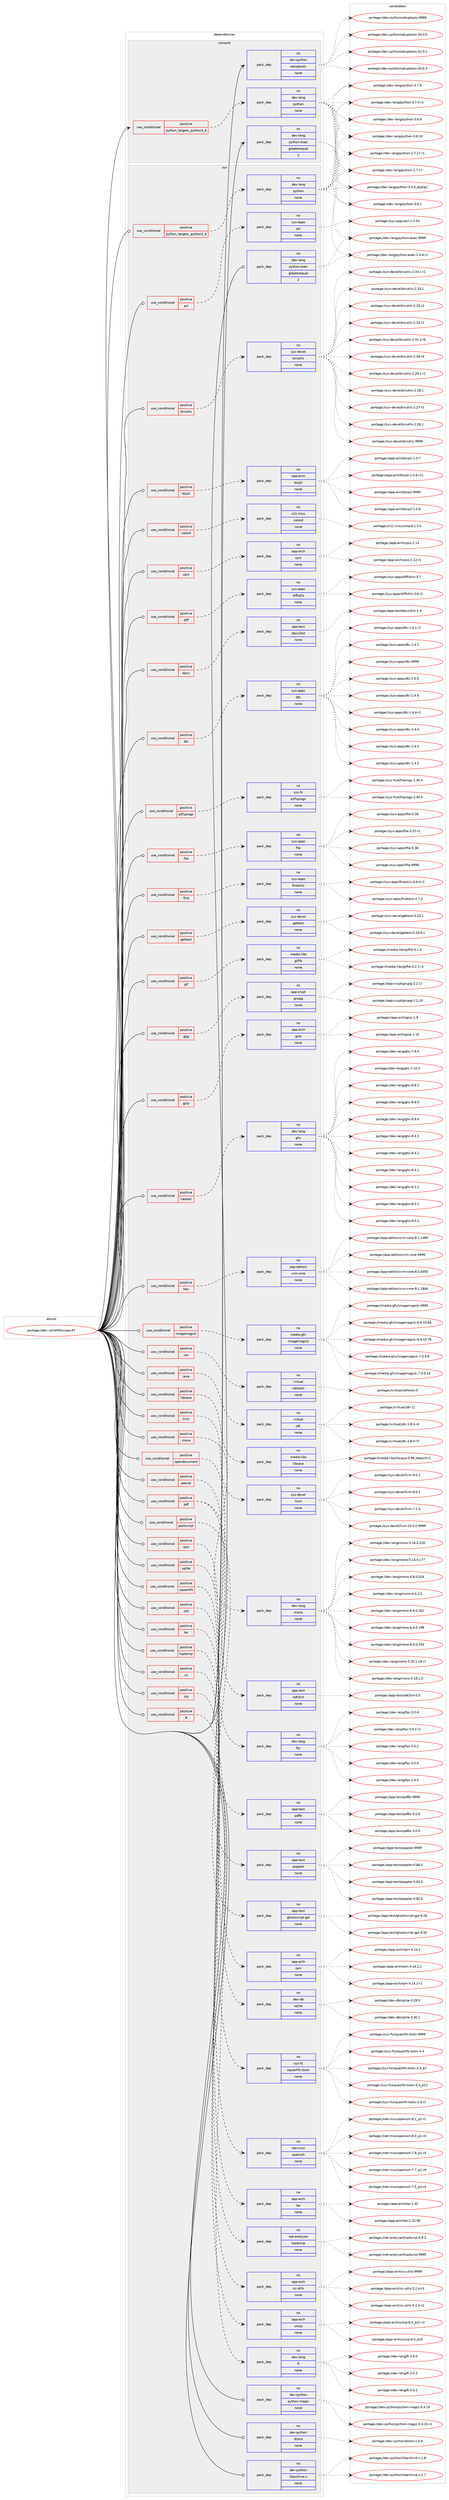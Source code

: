 digraph prolog {

# *************
# Graph options
# *************

newrank=true;
concentrate=true;
compound=true;
graph [rankdir=LR,fontname=Helvetica,fontsize=10,ranksep=1.5];#, ranksep=2.5, nodesep=0.2];
edge  [arrowhead=vee];
node  [fontname=Helvetica,fontsize=10];

# **********
# The ebuild
# **********

subgraph cluster_leftcol {
color=gray;
label=<<i>ebuild</i>>;
id [label="portage://dev-util/diffoscope-87", color=red, width=4, href="../dev-util/diffoscope-87.svg"];
}

# ****************
# The dependencies
# ****************

subgraph cluster_midcol {
color=gray;
label=<<i>dependencies</i>>;
subgraph cluster_compile {
fillcolor="#eeeeee";
style=filled;
label=<<i>compile</i>>;
subgraph cond62820 {
dependency302945 [label=<<TABLE BORDER="0" CELLBORDER="1" CELLSPACING="0" CELLPADDING="4"><TR><TD ROWSPAN="3" CELLPADDING="10">use_conditional</TD></TR><TR><TD>positive</TD></TR><TR><TD>python_targets_python3_6</TD></TR></TABLE>>, shape=none, color=red];
subgraph pack235470 {
dependency302946 [label=<<TABLE BORDER="0" CELLBORDER="1" CELLSPACING="0" CELLPADDING="4" WIDTH="220"><TR><TD ROWSPAN="6" CELLPADDING="30">pack_dep</TD></TR><TR><TD WIDTH="110">no</TD></TR><TR><TD>dev-lang</TD></TR><TR><TD>python</TD></TR><TR><TD>none</TD></TR><TR><TD></TD></TR></TABLE>>, shape=none, color=blue];
}
dependency302945:e -> dependency302946:w [weight=20,style="dashed",arrowhead="vee"];
}
id:e -> dependency302945:w [weight=20,style="solid",arrowhead="vee"];
subgraph pack235471 {
dependency302947 [label=<<TABLE BORDER="0" CELLBORDER="1" CELLSPACING="0" CELLPADDING="4" WIDTH="220"><TR><TD ROWSPAN="6" CELLPADDING="30">pack_dep</TD></TR><TR><TD WIDTH="110">no</TD></TR><TR><TD>dev-lang</TD></TR><TR><TD>python-exec</TD></TR><TR><TD>greaterequal</TD></TR><TR><TD>2</TD></TR></TABLE>>, shape=none, color=blue];
}
id:e -> dependency302947:w [weight=20,style="solid",arrowhead="vee"];
subgraph pack235472 {
dependency302948 [label=<<TABLE BORDER="0" CELLBORDER="1" CELLSPACING="0" CELLPADDING="4" WIDTH="220"><TR><TD ROWSPAN="6" CELLPADDING="30">pack_dep</TD></TR><TR><TD WIDTH="110">no</TD></TR><TR><TD>dev-python</TD></TR><TR><TD>setuptools</TD></TR><TR><TD>none</TD></TR><TR><TD></TD></TR></TABLE>>, shape=none, color=blue];
}
id:e -> dependency302948:w [weight=20,style="solid",arrowhead="vee"];
}
subgraph cluster_compileandrun {
fillcolor="#eeeeee";
style=filled;
label=<<i>compile and run</i>>;
}
subgraph cluster_run {
fillcolor="#eeeeee";
style=filled;
label=<<i>run</i>>;
subgraph cond62821 {
dependency302949 [label=<<TABLE BORDER="0" CELLBORDER="1" CELLSPACING="0" CELLPADDING="4"><TR><TD ROWSPAN="3" CELLPADDING="10">use_conditional</TD></TR><TR><TD>positive</TD></TR><TR><TD>R</TD></TR></TABLE>>, shape=none, color=red];
subgraph pack235473 {
dependency302950 [label=<<TABLE BORDER="0" CELLBORDER="1" CELLSPACING="0" CELLPADDING="4" WIDTH="220"><TR><TD ROWSPAN="6" CELLPADDING="30">pack_dep</TD></TR><TR><TD WIDTH="110">no</TD></TR><TR><TD>dev-lang</TD></TR><TR><TD>R</TD></TR><TR><TD>none</TD></TR><TR><TD></TD></TR></TABLE>>, shape=none, color=blue];
}
dependency302949:e -> dependency302950:w [weight=20,style="dashed",arrowhead="vee"];
}
id:e -> dependency302949:w [weight=20,style="solid",arrowhead="odot"];
subgraph cond62822 {
dependency302951 [label=<<TABLE BORDER="0" CELLBORDER="1" CELLSPACING="0" CELLPADDING="4"><TR><TD ROWSPAN="3" CELLPADDING="10">use_conditional</TD></TR><TR><TD>positive</TD></TR><TR><TD>acl</TD></TR></TABLE>>, shape=none, color=red];
subgraph pack235474 {
dependency302952 [label=<<TABLE BORDER="0" CELLBORDER="1" CELLSPACING="0" CELLPADDING="4" WIDTH="220"><TR><TD ROWSPAN="6" CELLPADDING="30">pack_dep</TD></TR><TR><TD WIDTH="110">no</TD></TR><TR><TD>sys-apps</TD></TR><TR><TD>acl</TD></TR><TR><TD>none</TD></TR><TR><TD></TD></TR></TABLE>>, shape=none, color=blue];
}
dependency302951:e -> dependency302952:w [weight=20,style="dashed",arrowhead="vee"];
}
id:e -> dependency302951:w [weight=20,style="solid",arrowhead="odot"];
subgraph cond62823 {
dependency302953 [label=<<TABLE BORDER="0" CELLBORDER="1" CELLSPACING="0" CELLPADDING="4"><TR><TD ROWSPAN="3" CELLPADDING="10">use_conditional</TD></TR><TR><TD>positive</TD></TR><TR><TD>binutils</TD></TR></TABLE>>, shape=none, color=red];
subgraph pack235475 {
dependency302954 [label=<<TABLE BORDER="0" CELLBORDER="1" CELLSPACING="0" CELLPADDING="4" WIDTH="220"><TR><TD ROWSPAN="6" CELLPADDING="30">pack_dep</TD></TR><TR><TD WIDTH="110">no</TD></TR><TR><TD>sys-devel</TD></TR><TR><TD>binutils</TD></TR><TR><TD>none</TD></TR><TR><TD></TD></TR></TABLE>>, shape=none, color=blue];
}
dependency302953:e -> dependency302954:w [weight=20,style="dashed",arrowhead="vee"];
}
id:e -> dependency302953:w [weight=20,style="solid",arrowhead="odot"];
subgraph cond62824 {
dependency302955 [label=<<TABLE BORDER="0" CELLBORDER="1" CELLSPACING="0" CELLPADDING="4"><TR><TD ROWSPAN="3" CELLPADDING="10">use_conditional</TD></TR><TR><TD>positive</TD></TR><TR><TD>bzip2</TD></TR></TABLE>>, shape=none, color=red];
subgraph pack235476 {
dependency302956 [label=<<TABLE BORDER="0" CELLBORDER="1" CELLSPACING="0" CELLPADDING="4" WIDTH="220"><TR><TD ROWSPAN="6" CELLPADDING="30">pack_dep</TD></TR><TR><TD WIDTH="110">no</TD></TR><TR><TD>app-arch</TD></TR><TR><TD>bzip2</TD></TR><TR><TD>none</TD></TR><TR><TD></TD></TR></TABLE>>, shape=none, color=blue];
}
dependency302955:e -> dependency302956:w [weight=20,style="dashed",arrowhead="vee"];
}
id:e -> dependency302955:w [weight=20,style="solid",arrowhead="odot"];
subgraph cond62825 {
dependency302957 [label=<<TABLE BORDER="0" CELLBORDER="1" CELLSPACING="0" CELLPADDING="4"><TR><TD ROWSPAN="3" CELLPADDING="10">use_conditional</TD></TR><TR><TD>positive</TD></TR><TR><TD>colord</TD></TR></TABLE>>, shape=none, color=red];
subgraph pack235477 {
dependency302958 [label=<<TABLE BORDER="0" CELLBORDER="1" CELLSPACING="0" CELLPADDING="4" WIDTH="220"><TR><TD ROWSPAN="6" CELLPADDING="30">pack_dep</TD></TR><TR><TD WIDTH="110">no</TD></TR><TR><TD>x11-misc</TD></TR><TR><TD>colord</TD></TR><TR><TD>none</TD></TR><TR><TD></TD></TR></TABLE>>, shape=none, color=blue];
}
dependency302957:e -> dependency302958:w [weight=20,style="dashed",arrowhead="vee"];
}
id:e -> dependency302957:w [weight=20,style="solid",arrowhead="odot"];
subgraph cond62826 {
dependency302959 [label=<<TABLE BORDER="0" CELLBORDER="1" CELLSPACING="0" CELLPADDING="4"><TR><TD ROWSPAN="3" CELLPADDING="10">use_conditional</TD></TR><TR><TD>positive</TD></TR><TR><TD>cpio</TD></TR></TABLE>>, shape=none, color=red];
subgraph pack235478 {
dependency302960 [label=<<TABLE BORDER="0" CELLBORDER="1" CELLSPACING="0" CELLPADDING="4" WIDTH="220"><TR><TD ROWSPAN="6" CELLPADDING="30">pack_dep</TD></TR><TR><TD WIDTH="110">no</TD></TR><TR><TD>app-arch</TD></TR><TR><TD>cpio</TD></TR><TR><TD>none</TD></TR><TR><TD></TD></TR></TABLE>>, shape=none, color=blue];
}
dependency302959:e -> dependency302960:w [weight=20,style="dashed",arrowhead="vee"];
}
id:e -> dependency302959:w [weight=20,style="solid",arrowhead="odot"];
subgraph cond62827 {
dependency302961 [label=<<TABLE BORDER="0" CELLBORDER="1" CELLSPACING="0" CELLPADDING="4"><TR><TD ROWSPAN="3" CELLPADDING="10">use_conditional</TD></TR><TR><TD>positive</TD></TR><TR><TD>diff</TD></TR></TABLE>>, shape=none, color=red];
subgraph pack235479 {
dependency302962 [label=<<TABLE BORDER="0" CELLBORDER="1" CELLSPACING="0" CELLPADDING="4" WIDTH="220"><TR><TD ROWSPAN="6" CELLPADDING="30">pack_dep</TD></TR><TR><TD WIDTH="110">no</TD></TR><TR><TD>sys-apps</TD></TR><TR><TD>diffutils</TD></TR><TR><TD>none</TD></TR><TR><TD></TD></TR></TABLE>>, shape=none, color=blue];
}
dependency302961:e -> dependency302962:w [weight=20,style="dashed",arrowhead="vee"];
}
id:e -> dependency302961:w [weight=20,style="solid",arrowhead="odot"];
subgraph cond62828 {
dependency302963 [label=<<TABLE BORDER="0" CELLBORDER="1" CELLSPACING="0" CELLPADDING="4"><TR><TD ROWSPAN="3" CELLPADDING="10">use_conditional</TD></TR><TR><TD>positive</TD></TR><TR><TD>docx</TD></TR></TABLE>>, shape=none, color=red];
subgraph pack235480 {
dependency302964 [label=<<TABLE BORDER="0" CELLBORDER="1" CELLSPACING="0" CELLPADDING="4" WIDTH="220"><TR><TD ROWSPAN="6" CELLPADDING="30">pack_dep</TD></TR><TR><TD WIDTH="110">no</TD></TR><TR><TD>app-text</TD></TR><TR><TD>docx2txt</TD></TR><TR><TD>none</TD></TR><TR><TD></TD></TR></TABLE>>, shape=none, color=blue];
}
dependency302963:e -> dependency302964:w [weight=20,style="dashed",arrowhead="vee"];
}
id:e -> dependency302963:w [weight=20,style="solid",arrowhead="odot"];
subgraph cond62829 {
dependency302965 [label=<<TABLE BORDER="0" CELLBORDER="1" CELLSPACING="0" CELLPADDING="4"><TR><TD ROWSPAN="3" CELLPADDING="10">use_conditional</TD></TR><TR><TD>positive</TD></TR><TR><TD>dtc</TD></TR></TABLE>>, shape=none, color=red];
subgraph pack235481 {
dependency302966 [label=<<TABLE BORDER="0" CELLBORDER="1" CELLSPACING="0" CELLPADDING="4" WIDTH="220"><TR><TD ROWSPAN="6" CELLPADDING="30">pack_dep</TD></TR><TR><TD WIDTH="110">no</TD></TR><TR><TD>sys-apps</TD></TR><TR><TD>dtc</TD></TR><TR><TD>none</TD></TR><TR><TD></TD></TR></TABLE>>, shape=none, color=blue];
}
dependency302965:e -> dependency302966:w [weight=20,style="dashed",arrowhead="vee"];
}
id:e -> dependency302965:w [weight=20,style="solid",arrowhead="odot"];
subgraph cond62830 {
dependency302967 [label=<<TABLE BORDER="0" CELLBORDER="1" CELLSPACING="0" CELLPADDING="4"><TR><TD ROWSPAN="3" CELLPADDING="10">use_conditional</TD></TR><TR><TD>positive</TD></TR><TR><TD>e2fsprogs</TD></TR></TABLE>>, shape=none, color=red];
subgraph pack235482 {
dependency302968 [label=<<TABLE BORDER="0" CELLBORDER="1" CELLSPACING="0" CELLPADDING="4" WIDTH="220"><TR><TD ROWSPAN="6" CELLPADDING="30">pack_dep</TD></TR><TR><TD WIDTH="110">no</TD></TR><TR><TD>sys-fs</TD></TR><TR><TD>e2fsprogs</TD></TR><TR><TD>none</TD></TR><TR><TD></TD></TR></TABLE>>, shape=none, color=blue];
}
dependency302967:e -> dependency302968:w [weight=20,style="dashed",arrowhead="vee"];
}
id:e -> dependency302967:w [weight=20,style="solid",arrowhead="odot"];
subgraph cond62831 {
dependency302969 [label=<<TABLE BORDER="0" CELLBORDER="1" CELLSPACING="0" CELLPADDING="4"><TR><TD ROWSPAN="3" CELLPADDING="10">use_conditional</TD></TR><TR><TD>positive</TD></TR><TR><TD>file</TD></TR></TABLE>>, shape=none, color=red];
subgraph pack235483 {
dependency302970 [label=<<TABLE BORDER="0" CELLBORDER="1" CELLSPACING="0" CELLPADDING="4" WIDTH="220"><TR><TD ROWSPAN="6" CELLPADDING="30">pack_dep</TD></TR><TR><TD WIDTH="110">no</TD></TR><TR><TD>sys-apps</TD></TR><TR><TD>file</TD></TR><TR><TD>none</TD></TR><TR><TD></TD></TR></TABLE>>, shape=none, color=blue];
}
dependency302969:e -> dependency302970:w [weight=20,style="dashed",arrowhead="vee"];
}
id:e -> dependency302969:w [weight=20,style="solid",arrowhead="odot"];
subgraph cond62832 {
dependency302971 [label=<<TABLE BORDER="0" CELLBORDER="1" CELLSPACING="0" CELLPADDING="4"><TR><TD ROWSPAN="3" CELLPADDING="10">use_conditional</TD></TR><TR><TD>positive</TD></TR><TR><TD>find</TD></TR></TABLE>>, shape=none, color=red];
subgraph pack235484 {
dependency302972 [label=<<TABLE BORDER="0" CELLBORDER="1" CELLSPACING="0" CELLPADDING="4" WIDTH="220"><TR><TD ROWSPAN="6" CELLPADDING="30">pack_dep</TD></TR><TR><TD WIDTH="110">no</TD></TR><TR><TD>sys-apps</TD></TR><TR><TD>findutils</TD></TR><TR><TD>none</TD></TR><TR><TD></TD></TR></TABLE>>, shape=none, color=blue];
}
dependency302971:e -> dependency302972:w [weight=20,style="dashed",arrowhead="vee"];
}
id:e -> dependency302971:w [weight=20,style="solid",arrowhead="odot"];
subgraph cond62833 {
dependency302973 [label=<<TABLE BORDER="0" CELLBORDER="1" CELLSPACING="0" CELLPADDING="4"><TR><TD ROWSPAN="3" CELLPADDING="10">use_conditional</TD></TR><TR><TD>positive</TD></TR><TR><TD>gettext</TD></TR></TABLE>>, shape=none, color=red];
subgraph pack235485 {
dependency302974 [label=<<TABLE BORDER="0" CELLBORDER="1" CELLSPACING="0" CELLPADDING="4" WIDTH="220"><TR><TD ROWSPAN="6" CELLPADDING="30">pack_dep</TD></TR><TR><TD WIDTH="110">no</TD></TR><TR><TD>sys-devel</TD></TR><TR><TD>gettext</TD></TR><TR><TD>none</TD></TR><TR><TD></TD></TR></TABLE>>, shape=none, color=blue];
}
dependency302973:e -> dependency302974:w [weight=20,style="dashed",arrowhead="vee"];
}
id:e -> dependency302973:w [weight=20,style="solid",arrowhead="odot"];
subgraph cond62834 {
dependency302975 [label=<<TABLE BORDER="0" CELLBORDER="1" CELLSPACING="0" CELLPADDING="4"><TR><TD ROWSPAN="3" CELLPADDING="10">use_conditional</TD></TR><TR><TD>positive</TD></TR><TR><TD>gif</TD></TR></TABLE>>, shape=none, color=red];
subgraph pack235486 {
dependency302976 [label=<<TABLE BORDER="0" CELLBORDER="1" CELLSPACING="0" CELLPADDING="4" WIDTH="220"><TR><TD ROWSPAN="6" CELLPADDING="30">pack_dep</TD></TR><TR><TD WIDTH="110">no</TD></TR><TR><TD>media-libs</TD></TR><TR><TD>giflib</TD></TR><TR><TD>none</TD></TR><TR><TD></TD></TR></TABLE>>, shape=none, color=blue];
}
dependency302975:e -> dependency302976:w [weight=20,style="dashed",arrowhead="vee"];
}
id:e -> dependency302975:w [weight=20,style="solid",arrowhead="odot"];
subgraph cond62835 {
dependency302977 [label=<<TABLE BORDER="0" CELLBORDER="1" CELLSPACING="0" CELLPADDING="4"><TR><TD ROWSPAN="3" CELLPADDING="10">use_conditional</TD></TR><TR><TD>positive</TD></TR><TR><TD>gpg</TD></TR></TABLE>>, shape=none, color=red];
subgraph pack235487 {
dependency302978 [label=<<TABLE BORDER="0" CELLBORDER="1" CELLSPACING="0" CELLPADDING="4" WIDTH="220"><TR><TD ROWSPAN="6" CELLPADDING="30">pack_dep</TD></TR><TR><TD WIDTH="110">no</TD></TR><TR><TD>app-crypt</TD></TR><TR><TD>gnupg</TD></TR><TR><TD>none</TD></TR><TR><TD></TD></TR></TABLE>>, shape=none, color=blue];
}
dependency302977:e -> dependency302978:w [weight=20,style="dashed",arrowhead="vee"];
}
id:e -> dependency302977:w [weight=20,style="solid",arrowhead="odot"];
subgraph cond62836 {
dependency302979 [label=<<TABLE BORDER="0" CELLBORDER="1" CELLSPACING="0" CELLPADDING="4"><TR><TD ROWSPAN="3" CELLPADDING="10">use_conditional</TD></TR><TR><TD>positive</TD></TR><TR><TD>gzip</TD></TR></TABLE>>, shape=none, color=red];
subgraph pack235488 {
dependency302980 [label=<<TABLE BORDER="0" CELLBORDER="1" CELLSPACING="0" CELLPADDING="4" WIDTH="220"><TR><TD ROWSPAN="6" CELLPADDING="30">pack_dep</TD></TR><TR><TD WIDTH="110">no</TD></TR><TR><TD>app-arch</TD></TR><TR><TD>gzip</TD></TR><TR><TD>none</TD></TR><TR><TD></TD></TR></TABLE>>, shape=none, color=blue];
}
dependency302979:e -> dependency302980:w [weight=20,style="dashed",arrowhead="vee"];
}
id:e -> dependency302979:w [weight=20,style="solid",arrowhead="odot"];
subgraph cond62837 {
dependency302981 [label=<<TABLE BORDER="0" CELLBORDER="1" CELLSPACING="0" CELLPADDING="4"><TR><TD ROWSPAN="3" CELLPADDING="10">use_conditional</TD></TR><TR><TD>positive</TD></TR><TR><TD>haskell</TD></TR></TABLE>>, shape=none, color=red];
subgraph pack235489 {
dependency302982 [label=<<TABLE BORDER="0" CELLBORDER="1" CELLSPACING="0" CELLPADDING="4" WIDTH="220"><TR><TD ROWSPAN="6" CELLPADDING="30">pack_dep</TD></TR><TR><TD WIDTH="110">no</TD></TR><TR><TD>dev-lang</TD></TR><TR><TD>ghc</TD></TR><TR><TD>none</TD></TR><TR><TD></TD></TR></TABLE>>, shape=none, color=blue];
}
dependency302981:e -> dependency302982:w [weight=20,style="dashed",arrowhead="vee"];
}
id:e -> dependency302981:w [weight=20,style="solid",arrowhead="odot"];
subgraph cond62838 {
dependency302983 [label=<<TABLE BORDER="0" CELLBORDER="1" CELLSPACING="0" CELLPADDING="4"><TR><TD ROWSPAN="3" CELLPADDING="10">use_conditional</TD></TR><TR><TD>positive</TD></TR><TR><TD>hex</TD></TR></TABLE>>, shape=none, color=red];
subgraph pack235490 {
dependency302984 [label=<<TABLE BORDER="0" CELLBORDER="1" CELLSPACING="0" CELLPADDING="4" WIDTH="220"><TR><TD ROWSPAN="6" CELLPADDING="30">pack_dep</TD></TR><TR><TD WIDTH="110">no</TD></TR><TR><TD>app-editors</TD></TR><TR><TD>vim-core</TD></TR><TR><TD>none</TD></TR><TR><TD></TD></TR></TABLE>>, shape=none, color=blue];
}
dependency302983:e -> dependency302984:w [weight=20,style="dashed",arrowhead="vee"];
}
id:e -> dependency302983:w [weight=20,style="solid",arrowhead="odot"];
subgraph cond62839 {
dependency302985 [label=<<TABLE BORDER="0" CELLBORDER="1" CELLSPACING="0" CELLPADDING="4"><TR><TD ROWSPAN="3" CELLPADDING="10">use_conditional</TD></TR><TR><TD>positive</TD></TR><TR><TD>imagemagick</TD></TR></TABLE>>, shape=none, color=red];
subgraph pack235491 {
dependency302986 [label=<<TABLE BORDER="0" CELLBORDER="1" CELLSPACING="0" CELLPADDING="4" WIDTH="220"><TR><TD ROWSPAN="6" CELLPADDING="30">pack_dep</TD></TR><TR><TD WIDTH="110">no</TD></TR><TR><TD>media-gfx</TD></TR><TR><TD>imagemagick</TD></TR><TR><TD>none</TD></TR><TR><TD></TD></TR></TABLE>>, shape=none, color=blue];
}
dependency302985:e -> dependency302986:w [weight=20,style="dashed",arrowhead="vee"];
}
id:e -> dependency302985:w [weight=20,style="solid",arrowhead="odot"];
subgraph cond62840 {
dependency302987 [label=<<TABLE BORDER="0" CELLBORDER="1" CELLSPACING="0" CELLPADDING="4"><TR><TD ROWSPAN="3" CELLPADDING="10">use_conditional</TD></TR><TR><TD>positive</TD></TR><TR><TD>iso</TD></TR></TABLE>>, shape=none, color=red];
subgraph pack235492 {
dependency302988 [label=<<TABLE BORDER="0" CELLBORDER="1" CELLSPACING="0" CELLPADDING="4" WIDTH="220"><TR><TD ROWSPAN="6" CELLPADDING="30">pack_dep</TD></TR><TR><TD WIDTH="110">no</TD></TR><TR><TD>virtual</TD></TR><TR><TD>cdrtools</TD></TR><TR><TD>none</TD></TR><TR><TD></TD></TR></TABLE>>, shape=none, color=blue];
}
dependency302987:e -> dependency302988:w [weight=20,style="dashed",arrowhead="vee"];
}
id:e -> dependency302987:w [weight=20,style="solid",arrowhead="odot"];
subgraph cond62841 {
dependency302989 [label=<<TABLE BORDER="0" CELLBORDER="1" CELLSPACING="0" CELLPADDING="4"><TR><TD ROWSPAN="3" CELLPADDING="10">use_conditional</TD></TR><TR><TD>positive</TD></TR><TR><TD>java</TD></TR></TABLE>>, shape=none, color=red];
subgraph pack235493 {
dependency302990 [label=<<TABLE BORDER="0" CELLBORDER="1" CELLSPACING="0" CELLPADDING="4" WIDTH="220"><TR><TD ROWSPAN="6" CELLPADDING="30">pack_dep</TD></TR><TR><TD WIDTH="110">no</TD></TR><TR><TD>virtual</TD></TR><TR><TD>jdk</TD></TR><TR><TD>none</TD></TR><TR><TD></TD></TR></TABLE>>, shape=none, color=blue];
}
dependency302989:e -> dependency302990:w [weight=20,style="dashed",arrowhead="vee"];
}
id:e -> dependency302989:w [weight=20,style="solid",arrowhead="odot"];
subgraph cond62842 {
dependency302991 [label=<<TABLE BORDER="0" CELLBORDER="1" CELLSPACING="0" CELLPADDING="4"><TR><TD ROWSPAN="3" CELLPADDING="10">use_conditional</TD></TR><TR><TD>positive</TD></TR><TR><TD>libcaca</TD></TR></TABLE>>, shape=none, color=red];
subgraph pack235494 {
dependency302992 [label=<<TABLE BORDER="0" CELLBORDER="1" CELLSPACING="0" CELLPADDING="4" WIDTH="220"><TR><TD ROWSPAN="6" CELLPADDING="30">pack_dep</TD></TR><TR><TD WIDTH="110">no</TD></TR><TR><TD>media-libs</TD></TR><TR><TD>libcaca</TD></TR><TR><TD>none</TD></TR><TR><TD></TD></TR></TABLE>>, shape=none, color=blue];
}
dependency302991:e -> dependency302992:w [weight=20,style="dashed",arrowhead="vee"];
}
id:e -> dependency302991:w [weight=20,style="solid",arrowhead="odot"];
subgraph cond62843 {
dependency302993 [label=<<TABLE BORDER="0" CELLBORDER="1" CELLSPACING="0" CELLPADDING="4"><TR><TD ROWSPAN="3" CELLPADDING="10">use_conditional</TD></TR><TR><TD>positive</TD></TR><TR><TD>llvm</TD></TR></TABLE>>, shape=none, color=red];
subgraph pack235495 {
dependency302994 [label=<<TABLE BORDER="0" CELLBORDER="1" CELLSPACING="0" CELLPADDING="4" WIDTH="220"><TR><TD ROWSPAN="6" CELLPADDING="30">pack_dep</TD></TR><TR><TD WIDTH="110">no</TD></TR><TR><TD>sys-devel</TD></TR><TR><TD>llvm</TD></TR><TR><TD>none</TD></TR><TR><TD></TD></TR></TABLE>>, shape=none, color=blue];
}
dependency302993:e -> dependency302994:w [weight=20,style="dashed",arrowhead="vee"];
}
id:e -> dependency302993:w [weight=20,style="solid",arrowhead="odot"];
subgraph cond62844 {
dependency302995 [label=<<TABLE BORDER="0" CELLBORDER="1" CELLSPACING="0" CELLPADDING="4"><TR><TD ROWSPAN="3" CELLPADDING="10">use_conditional</TD></TR><TR><TD>positive</TD></TR><TR><TD>mono</TD></TR></TABLE>>, shape=none, color=red];
subgraph pack235496 {
dependency302996 [label=<<TABLE BORDER="0" CELLBORDER="1" CELLSPACING="0" CELLPADDING="4" WIDTH="220"><TR><TD ROWSPAN="6" CELLPADDING="30">pack_dep</TD></TR><TR><TD WIDTH="110">no</TD></TR><TR><TD>dev-lang</TD></TR><TR><TD>mono</TD></TR><TR><TD>none</TD></TR><TR><TD></TD></TR></TABLE>>, shape=none, color=blue];
}
dependency302995:e -> dependency302996:w [weight=20,style="dashed",arrowhead="vee"];
}
id:e -> dependency302995:w [weight=20,style="solid",arrowhead="odot"];
subgraph cond62845 {
dependency302997 [label=<<TABLE BORDER="0" CELLBORDER="1" CELLSPACING="0" CELLPADDING="4"><TR><TD ROWSPAN="3" CELLPADDING="10">use_conditional</TD></TR><TR><TD>positive</TD></TR><TR><TD>opendocument</TD></TR></TABLE>>, shape=none, color=red];
subgraph pack235497 {
dependency302998 [label=<<TABLE BORDER="0" CELLBORDER="1" CELLSPACING="0" CELLPADDING="4" WIDTH="220"><TR><TD ROWSPAN="6" CELLPADDING="30">pack_dep</TD></TR><TR><TD WIDTH="110">no</TD></TR><TR><TD>app-text</TD></TR><TR><TD>odt2txt</TD></TR><TR><TD>none</TD></TR><TR><TD></TD></TR></TABLE>>, shape=none, color=blue];
}
dependency302997:e -> dependency302998:w [weight=20,style="dashed",arrowhead="vee"];
}
id:e -> dependency302997:w [weight=20,style="solid",arrowhead="odot"];
subgraph cond62846 {
dependency302999 [label=<<TABLE BORDER="0" CELLBORDER="1" CELLSPACING="0" CELLPADDING="4"><TR><TD ROWSPAN="3" CELLPADDING="10">use_conditional</TD></TR><TR><TD>positive</TD></TR><TR><TD>pascal</TD></TR></TABLE>>, shape=none, color=red];
subgraph pack235498 {
dependency303000 [label=<<TABLE BORDER="0" CELLBORDER="1" CELLSPACING="0" CELLPADDING="4" WIDTH="220"><TR><TD ROWSPAN="6" CELLPADDING="30">pack_dep</TD></TR><TR><TD WIDTH="110">no</TD></TR><TR><TD>dev-lang</TD></TR><TR><TD>fpc</TD></TR><TR><TD>none</TD></TR><TR><TD></TD></TR></TABLE>>, shape=none, color=blue];
}
dependency302999:e -> dependency303000:w [weight=20,style="dashed",arrowhead="vee"];
}
id:e -> dependency302999:w [weight=20,style="solid",arrowhead="odot"];
subgraph cond62847 {
dependency303001 [label=<<TABLE BORDER="0" CELLBORDER="1" CELLSPACING="0" CELLPADDING="4"><TR><TD ROWSPAN="3" CELLPADDING="10">use_conditional</TD></TR><TR><TD>positive</TD></TR><TR><TD>pdf</TD></TR></TABLE>>, shape=none, color=red];
subgraph pack235499 {
dependency303002 [label=<<TABLE BORDER="0" CELLBORDER="1" CELLSPACING="0" CELLPADDING="4" WIDTH="220"><TR><TD ROWSPAN="6" CELLPADDING="30">pack_dep</TD></TR><TR><TD WIDTH="110">no</TD></TR><TR><TD>app-text</TD></TR><TR><TD>pdftk</TD></TR><TR><TD>none</TD></TR><TR><TD></TD></TR></TABLE>>, shape=none, color=blue];
}
dependency303001:e -> dependency303002:w [weight=20,style="dashed",arrowhead="vee"];
subgraph pack235500 {
dependency303003 [label=<<TABLE BORDER="0" CELLBORDER="1" CELLSPACING="0" CELLPADDING="4" WIDTH="220"><TR><TD ROWSPAN="6" CELLPADDING="30">pack_dep</TD></TR><TR><TD WIDTH="110">no</TD></TR><TR><TD>app-text</TD></TR><TR><TD>poppler</TD></TR><TR><TD>none</TD></TR><TR><TD></TD></TR></TABLE>>, shape=none, color=blue];
}
dependency303001:e -> dependency303003:w [weight=20,style="dashed",arrowhead="vee"];
}
id:e -> dependency303001:w [weight=20,style="solid",arrowhead="odot"];
subgraph cond62848 {
dependency303004 [label=<<TABLE BORDER="0" CELLBORDER="1" CELLSPACING="0" CELLPADDING="4"><TR><TD ROWSPAN="3" CELLPADDING="10">use_conditional</TD></TR><TR><TD>positive</TD></TR><TR><TD>postscript</TD></TR></TABLE>>, shape=none, color=red];
subgraph pack235501 {
dependency303005 [label=<<TABLE BORDER="0" CELLBORDER="1" CELLSPACING="0" CELLPADDING="4" WIDTH="220"><TR><TD ROWSPAN="6" CELLPADDING="30">pack_dep</TD></TR><TR><TD WIDTH="110">no</TD></TR><TR><TD>app-text</TD></TR><TR><TD>ghostscript-gpl</TD></TR><TR><TD>none</TD></TR><TR><TD></TD></TR></TABLE>>, shape=none, color=blue];
}
dependency303004:e -> dependency303005:w [weight=20,style="dashed",arrowhead="vee"];
}
id:e -> dependency303004:w [weight=20,style="solid",arrowhead="odot"];
subgraph cond62849 {
dependency303006 [label=<<TABLE BORDER="0" CELLBORDER="1" CELLSPACING="0" CELLPADDING="4"><TR><TD ROWSPAN="3" CELLPADDING="10">use_conditional</TD></TR><TR><TD>positive</TD></TR><TR><TD>python_targets_python3_6</TD></TR></TABLE>>, shape=none, color=red];
subgraph pack235502 {
dependency303007 [label=<<TABLE BORDER="0" CELLBORDER="1" CELLSPACING="0" CELLPADDING="4" WIDTH="220"><TR><TD ROWSPAN="6" CELLPADDING="30">pack_dep</TD></TR><TR><TD WIDTH="110">no</TD></TR><TR><TD>dev-lang</TD></TR><TR><TD>python</TD></TR><TR><TD>none</TD></TR><TR><TD></TD></TR></TABLE>>, shape=none, color=blue];
}
dependency303006:e -> dependency303007:w [weight=20,style="dashed",arrowhead="vee"];
}
id:e -> dependency303006:w [weight=20,style="solid",arrowhead="odot"];
subgraph cond62850 {
dependency303008 [label=<<TABLE BORDER="0" CELLBORDER="1" CELLSPACING="0" CELLPADDING="4"><TR><TD ROWSPAN="3" CELLPADDING="10">use_conditional</TD></TR><TR><TD>positive</TD></TR><TR><TD>rpm</TD></TR></TABLE>>, shape=none, color=red];
subgraph pack235503 {
dependency303009 [label=<<TABLE BORDER="0" CELLBORDER="1" CELLSPACING="0" CELLPADDING="4" WIDTH="220"><TR><TD ROWSPAN="6" CELLPADDING="30">pack_dep</TD></TR><TR><TD WIDTH="110">no</TD></TR><TR><TD>app-arch</TD></TR><TR><TD>rpm</TD></TR><TR><TD>none</TD></TR><TR><TD></TD></TR></TABLE>>, shape=none, color=blue];
}
dependency303008:e -> dependency303009:w [weight=20,style="dashed",arrowhead="vee"];
}
id:e -> dependency303008:w [weight=20,style="solid",arrowhead="odot"];
subgraph cond62851 {
dependency303010 [label=<<TABLE BORDER="0" CELLBORDER="1" CELLSPACING="0" CELLPADDING="4"><TR><TD ROWSPAN="3" CELLPADDING="10">use_conditional</TD></TR><TR><TD>positive</TD></TR><TR><TD>sqlite</TD></TR></TABLE>>, shape=none, color=red];
subgraph pack235504 {
dependency303011 [label=<<TABLE BORDER="0" CELLBORDER="1" CELLSPACING="0" CELLPADDING="4" WIDTH="220"><TR><TD ROWSPAN="6" CELLPADDING="30">pack_dep</TD></TR><TR><TD WIDTH="110">no</TD></TR><TR><TD>dev-db</TD></TR><TR><TD>sqlite</TD></TR><TR><TD>none</TD></TR><TR><TD></TD></TR></TABLE>>, shape=none, color=blue];
}
dependency303010:e -> dependency303011:w [weight=20,style="dashed",arrowhead="vee"];
}
id:e -> dependency303010:w [weight=20,style="solid",arrowhead="odot"];
subgraph cond62852 {
dependency303012 [label=<<TABLE BORDER="0" CELLBORDER="1" CELLSPACING="0" CELLPADDING="4"><TR><TD ROWSPAN="3" CELLPADDING="10">use_conditional</TD></TR><TR><TD>positive</TD></TR><TR><TD>squashfs</TD></TR></TABLE>>, shape=none, color=red];
subgraph pack235505 {
dependency303013 [label=<<TABLE BORDER="0" CELLBORDER="1" CELLSPACING="0" CELLPADDING="4" WIDTH="220"><TR><TD ROWSPAN="6" CELLPADDING="30">pack_dep</TD></TR><TR><TD WIDTH="110">no</TD></TR><TR><TD>sys-fs</TD></TR><TR><TD>squashfs-tools</TD></TR><TR><TD>none</TD></TR><TR><TD></TD></TR></TABLE>>, shape=none, color=blue];
}
dependency303012:e -> dependency303013:w [weight=20,style="dashed",arrowhead="vee"];
}
id:e -> dependency303012:w [weight=20,style="solid",arrowhead="odot"];
subgraph cond62853 {
dependency303014 [label=<<TABLE BORDER="0" CELLBORDER="1" CELLSPACING="0" CELLPADDING="4"><TR><TD ROWSPAN="3" CELLPADDING="10">use_conditional</TD></TR><TR><TD>positive</TD></TR><TR><TD>ssh</TD></TR></TABLE>>, shape=none, color=red];
subgraph pack235506 {
dependency303015 [label=<<TABLE BORDER="0" CELLBORDER="1" CELLSPACING="0" CELLPADDING="4" WIDTH="220"><TR><TD ROWSPAN="6" CELLPADDING="30">pack_dep</TD></TR><TR><TD WIDTH="110">no</TD></TR><TR><TD>net-misc</TD></TR><TR><TD>openssh</TD></TR><TR><TD>none</TD></TR><TR><TD></TD></TR></TABLE>>, shape=none, color=blue];
}
dependency303014:e -> dependency303015:w [weight=20,style="dashed",arrowhead="vee"];
}
id:e -> dependency303014:w [weight=20,style="solid",arrowhead="odot"];
subgraph cond62854 {
dependency303016 [label=<<TABLE BORDER="0" CELLBORDER="1" CELLSPACING="0" CELLPADDING="4"><TR><TD ROWSPAN="3" CELLPADDING="10">use_conditional</TD></TR><TR><TD>positive</TD></TR><TR><TD>tar</TD></TR></TABLE>>, shape=none, color=red];
subgraph pack235507 {
dependency303017 [label=<<TABLE BORDER="0" CELLBORDER="1" CELLSPACING="0" CELLPADDING="4" WIDTH="220"><TR><TD ROWSPAN="6" CELLPADDING="30">pack_dep</TD></TR><TR><TD WIDTH="110">no</TD></TR><TR><TD>app-arch</TD></TR><TR><TD>tar</TD></TR><TR><TD>none</TD></TR><TR><TD></TD></TR></TABLE>>, shape=none, color=blue];
}
dependency303016:e -> dependency303017:w [weight=20,style="dashed",arrowhead="vee"];
}
id:e -> dependency303016:w [weight=20,style="solid",arrowhead="odot"];
subgraph cond62855 {
dependency303018 [label=<<TABLE BORDER="0" CELLBORDER="1" CELLSPACING="0" CELLPADDING="4"><TR><TD ROWSPAN="3" CELLPADDING="10">use_conditional</TD></TR><TR><TD>positive</TD></TR><TR><TD>tcpdump</TD></TR></TABLE>>, shape=none, color=red];
subgraph pack235508 {
dependency303019 [label=<<TABLE BORDER="0" CELLBORDER="1" CELLSPACING="0" CELLPADDING="4" WIDTH="220"><TR><TD ROWSPAN="6" CELLPADDING="30">pack_dep</TD></TR><TR><TD WIDTH="110">no</TD></TR><TR><TD>net-analyzer</TD></TR><TR><TD>tcpdump</TD></TR><TR><TD>none</TD></TR><TR><TD></TD></TR></TABLE>>, shape=none, color=blue];
}
dependency303018:e -> dependency303019:w [weight=20,style="dashed",arrowhead="vee"];
}
id:e -> dependency303018:w [weight=20,style="solid",arrowhead="odot"];
subgraph cond62856 {
dependency303020 [label=<<TABLE BORDER="0" CELLBORDER="1" CELLSPACING="0" CELLPADDING="4"><TR><TD ROWSPAN="3" CELLPADDING="10">use_conditional</TD></TR><TR><TD>positive</TD></TR><TR><TD>xz</TD></TR></TABLE>>, shape=none, color=red];
subgraph pack235509 {
dependency303021 [label=<<TABLE BORDER="0" CELLBORDER="1" CELLSPACING="0" CELLPADDING="4" WIDTH="220"><TR><TD ROWSPAN="6" CELLPADDING="30">pack_dep</TD></TR><TR><TD WIDTH="110">no</TD></TR><TR><TD>app-arch</TD></TR><TR><TD>xz-utils</TD></TR><TR><TD>none</TD></TR><TR><TD></TD></TR></TABLE>>, shape=none, color=blue];
}
dependency303020:e -> dependency303021:w [weight=20,style="dashed",arrowhead="vee"];
}
id:e -> dependency303020:w [weight=20,style="solid",arrowhead="odot"];
subgraph cond62857 {
dependency303022 [label=<<TABLE BORDER="0" CELLBORDER="1" CELLSPACING="0" CELLPADDING="4"><TR><TD ROWSPAN="3" CELLPADDING="10">use_conditional</TD></TR><TR><TD>positive</TD></TR><TR><TD>zip</TD></TR></TABLE>>, shape=none, color=red];
subgraph pack235510 {
dependency303023 [label=<<TABLE BORDER="0" CELLBORDER="1" CELLSPACING="0" CELLPADDING="4" WIDTH="220"><TR><TD ROWSPAN="6" CELLPADDING="30">pack_dep</TD></TR><TR><TD WIDTH="110">no</TD></TR><TR><TD>app-arch</TD></TR><TR><TD>unzip</TD></TR><TR><TD>none</TD></TR><TR><TD></TD></TR></TABLE>>, shape=none, color=blue];
}
dependency303022:e -> dependency303023:w [weight=20,style="dashed",arrowhead="vee"];
}
id:e -> dependency303022:w [weight=20,style="solid",arrowhead="odot"];
subgraph pack235511 {
dependency303024 [label=<<TABLE BORDER="0" CELLBORDER="1" CELLSPACING="0" CELLPADDING="4" WIDTH="220"><TR><TD ROWSPAN="6" CELLPADDING="30">pack_dep</TD></TR><TR><TD WIDTH="110">no</TD></TR><TR><TD>dev-lang</TD></TR><TR><TD>python-exec</TD></TR><TR><TD>greaterequal</TD></TR><TR><TD>2</TD></TR></TABLE>>, shape=none, color=blue];
}
id:e -> dependency303024:w [weight=20,style="solid",arrowhead="odot"];
subgraph pack235512 {
dependency303025 [label=<<TABLE BORDER="0" CELLBORDER="1" CELLSPACING="0" CELLPADDING="4" WIDTH="220"><TR><TD ROWSPAN="6" CELLPADDING="30">pack_dep</TD></TR><TR><TD WIDTH="110">no</TD></TR><TR><TD>dev-python</TD></TR><TR><TD>distro</TD></TR><TR><TD>none</TD></TR><TR><TD></TD></TR></TABLE>>, shape=none, color=blue];
}
id:e -> dependency303025:w [weight=20,style="solid",arrowhead="odot"];
subgraph pack235513 {
dependency303026 [label=<<TABLE BORDER="0" CELLBORDER="1" CELLSPACING="0" CELLPADDING="4" WIDTH="220"><TR><TD ROWSPAN="6" CELLPADDING="30">pack_dep</TD></TR><TR><TD WIDTH="110">no</TD></TR><TR><TD>dev-python</TD></TR><TR><TD>libarchive-c</TD></TR><TR><TD>none</TD></TR><TR><TD></TD></TR></TABLE>>, shape=none, color=blue];
}
id:e -> dependency303026:w [weight=20,style="solid",arrowhead="odot"];
subgraph pack235514 {
dependency303027 [label=<<TABLE BORDER="0" CELLBORDER="1" CELLSPACING="0" CELLPADDING="4" WIDTH="220"><TR><TD ROWSPAN="6" CELLPADDING="30">pack_dep</TD></TR><TR><TD WIDTH="110">no</TD></TR><TR><TD>dev-python</TD></TR><TR><TD>python-magic</TD></TR><TR><TD>none</TD></TR><TR><TD></TD></TR></TABLE>>, shape=none, color=blue];
}
id:e -> dependency303027:w [weight=20,style="solid",arrowhead="odot"];
}
}

# **************
# The candidates
# **************

subgraph cluster_choices {
rank=same;
color=gray;
label=<<i>candidates</i>>;

subgraph choice235470 {
color=black;
nodesep=1;
choice10010111845108971101034711212111610411111045514657464895971081121049750 [label="portage://dev-lang/python-3.9.0_alpha2", color=red, width=4,href="../dev-lang/python-3.9.0_alpha2.svg"];
choice100101118451089711010347112121116104111110455146564649 [label="portage://dev-lang/python-3.8.1", color=red, width=4,href="../dev-lang/python-3.8.1.svg"];
choice100101118451089711010347112121116104111110455146554654 [label="portage://dev-lang/python-3.7.6", color=red, width=4,href="../dev-lang/python-3.7.6.svg"];
choice1001011184510897110103471121211161041111104551465546534511449 [label="portage://dev-lang/python-3.7.5-r1", color=red, width=4,href="../dev-lang/python-3.7.5-r1.svg"];
choice100101118451089711010347112121116104111110455146544657 [label="portage://dev-lang/python-3.6.9", color=red, width=4,href="../dev-lang/python-3.6.9.svg"];
choice10010111845108971101034711212111610411111045514654464948 [label="portage://dev-lang/python-3.6.10", color=red, width=4,href="../dev-lang/python-3.6.10.svg"];
choice100101118451089711010347112121116104111110455046554649554511449 [label="portage://dev-lang/python-2.7.17-r1", color=red, width=4,href="../dev-lang/python-2.7.17-r1.svg"];
choice10010111845108971101034711212111610411111045504655464955 [label="portage://dev-lang/python-2.7.17", color=red, width=4,href="../dev-lang/python-2.7.17.svg"];
dependency302946:e -> choice10010111845108971101034711212111610411111045514657464895971081121049750:w [style=dotted,weight="100"];
dependency302946:e -> choice100101118451089711010347112121116104111110455146564649:w [style=dotted,weight="100"];
dependency302946:e -> choice100101118451089711010347112121116104111110455146554654:w [style=dotted,weight="100"];
dependency302946:e -> choice1001011184510897110103471121211161041111104551465546534511449:w [style=dotted,weight="100"];
dependency302946:e -> choice100101118451089711010347112121116104111110455146544657:w [style=dotted,weight="100"];
dependency302946:e -> choice10010111845108971101034711212111610411111045514654464948:w [style=dotted,weight="100"];
dependency302946:e -> choice100101118451089711010347112121116104111110455046554649554511449:w [style=dotted,weight="100"];
dependency302946:e -> choice10010111845108971101034711212111610411111045504655464955:w [style=dotted,weight="100"];
}
subgraph choice235471 {
color=black;
nodesep=1;
choice10010111845108971101034711212111610411111045101120101994557575757 [label="portage://dev-lang/python-exec-9999", color=red, width=4,href="../dev-lang/python-exec-9999.svg"];
choice10010111845108971101034711212111610411111045101120101994550465246544511449 [label="portage://dev-lang/python-exec-2.4.6-r1", color=red, width=4,href="../dev-lang/python-exec-2.4.6-r1.svg"];
dependency302947:e -> choice10010111845108971101034711212111610411111045101120101994557575757:w [style=dotted,weight="100"];
dependency302947:e -> choice10010111845108971101034711212111610411111045101120101994550465246544511449:w [style=dotted,weight="100"];
}
subgraph choice235472 {
color=black;
nodesep=1;
choice10010111845112121116104111110471151011161171121161111111081154557575757 [label="portage://dev-python/setuptools-9999", color=red, width=4,href="../dev-python/setuptools-9999.svg"];
choice100101118451121211161041111104711510111611711211611111110811545525246484648 [label="portage://dev-python/setuptools-44.0.0", color=red, width=4,href="../dev-python/setuptools-44.0.0.svg"];
choice100101118451121211161041111104711510111611711211611111110811545525046484650 [label="portage://dev-python/setuptools-42.0.2", color=red, width=4,href="../dev-python/setuptools-42.0.2.svg"];
choice100101118451121211161041111104711510111611711211611111110811545524846544651 [label="portage://dev-python/setuptools-40.6.3", color=red, width=4,href="../dev-python/setuptools-40.6.3.svg"];
dependency302948:e -> choice10010111845112121116104111110471151011161171121161111111081154557575757:w [style=dotted,weight="100"];
dependency302948:e -> choice100101118451121211161041111104711510111611711211611111110811545525246484648:w [style=dotted,weight="100"];
dependency302948:e -> choice100101118451121211161041111104711510111611711211611111110811545525046484650:w [style=dotted,weight="100"];
dependency302948:e -> choice100101118451121211161041111104711510111611711211611111110811545524846544651:w [style=dotted,weight="100"];
}
subgraph choice235473 {
color=black;
nodesep=1;
choice10010111845108971101034782455146544648 [label="portage://dev-lang/R-3.6.0", color=red, width=4,href="../dev-lang/R-3.6.0.svg"];
choice10010111845108971101034782455146534651 [label="portage://dev-lang/R-3.5.3", color=red, width=4,href="../dev-lang/R-3.5.3.svg"];
choice10010111845108971101034782455146524649 [label="portage://dev-lang/R-3.4.1", color=red, width=4,href="../dev-lang/R-3.4.1.svg"];
dependency302950:e -> choice10010111845108971101034782455146544648:w [style=dotted,weight="100"];
dependency302950:e -> choice10010111845108971101034782455146534651:w [style=dotted,weight="100"];
dependency302950:e -> choice10010111845108971101034782455146524649:w [style=dotted,weight="100"];
}
subgraph choice235474 {
color=black;
nodesep=1;
choice115121115459711211211547979910845504650465351 [label="portage://sys-apps/acl-2.2.53", color=red, width=4,href="../sys-apps/acl-2.2.53.svg"];
dependency302952:e -> choice115121115459711211211547979910845504650465351:w [style=dotted,weight="100"];
}
subgraph choice235475 {
color=black;
nodesep=1;
choice1151211154510010111810110847981051101171161051081154557575757 [label="portage://sys-devel/binutils-9999", color=red, width=4,href="../sys-devel/binutils-9999.svg"];
choice115121115451001011181011084798105110117116105108115455046515146494511449 [label="portage://sys-devel/binutils-2.33.1-r1", color=red, width=4,href="../sys-devel/binutils-2.33.1-r1.svg"];
choice11512111545100101118101108479810511011711610510811545504651514649 [label="portage://sys-devel/binutils-2.33.1", color=red, width=4,href="../sys-devel/binutils-2.33.1.svg"];
choice11512111545100101118101108479810511011711610510811545504651504511450 [label="portage://sys-devel/binutils-2.32-r2", color=red, width=4,href="../sys-devel/binutils-2.32-r2.svg"];
choice11512111545100101118101108479810511011711610510811545504651504511449 [label="portage://sys-devel/binutils-2.32-r1", color=red, width=4,href="../sys-devel/binutils-2.32-r1.svg"];
choice115121115451001011181011084798105110117116105108115455046514946494511454 [label="portage://sys-devel/binutils-2.31.1-r6", color=red, width=4,href="../sys-devel/binutils-2.31.1-r6.svg"];
choice11512111545100101118101108479810511011711610510811545504651484511452 [label="portage://sys-devel/binutils-2.30-r4", color=red, width=4,href="../sys-devel/binutils-2.30-r4.svg"];
choice115121115451001011181011084798105110117116105108115455046505746494511449 [label="portage://sys-devel/binutils-2.29.1-r1", color=red, width=4,href="../sys-devel/binutils-2.29.1-r1.svg"];
choice11512111545100101118101108479810511011711610510811545504650564649 [label="portage://sys-devel/binutils-2.28.1", color=red, width=4,href="../sys-devel/binutils-2.28.1.svg"];
choice11512111545100101118101108479810511011711610510811545504650554511449 [label="portage://sys-devel/binutils-2.27-r1", color=red, width=4,href="../sys-devel/binutils-2.27-r1.svg"];
choice11512111545100101118101108479810511011711610510811545504650544649 [label="portage://sys-devel/binutils-2.26.1", color=red, width=4,href="../sys-devel/binutils-2.26.1.svg"];
dependency302954:e -> choice1151211154510010111810110847981051101171161051081154557575757:w [style=dotted,weight="100"];
dependency302954:e -> choice115121115451001011181011084798105110117116105108115455046515146494511449:w [style=dotted,weight="100"];
dependency302954:e -> choice11512111545100101118101108479810511011711610510811545504651514649:w [style=dotted,weight="100"];
dependency302954:e -> choice11512111545100101118101108479810511011711610510811545504651504511450:w [style=dotted,weight="100"];
dependency302954:e -> choice11512111545100101118101108479810511011711610510811545504651504511449:w [style=dotted,weight="100"];
dependency302954:e -> choice115121115451001011181011084798105110117116105108115455046514946494511454:w [style=dotted,weight="100"];
dependency302954:e -> choice11512111545100101118101108479810511011711610510811545504651484511452:w [style=dotted,weight="100"];
dependency302954:e -> choice115121115451001011181011084798105110117116105108115455046505746494511449:w [style=dotted,weight="100"];
dependency302954:e -> choice11512111545100101118101108479810511011711610510811545504650564649:w [style=dotted,weight="100"];
dependency302954:e -> choice11512111545100101118101108479810511011711610510811545504650554511449:w [style=dotted,weight="100"];
dependency302954:e -> choice11512111545100101118101108479810511011711610510811545504650544649:w [style=dotted,weight="100"];
}
subgraph choice235476 {
color=black;
nodesep=1;
choice971121124597114991044798122105112504557575757 [label="portage://app-arch/bzip2-9999", color=red, width=4,href="../app-arch/bzip2-9999.svg"];
choice97112112459711499104479812210511250454946484656 [label="portage://app-arch/bzip2-1.0.8", color=red, width=4,href="../app-arch/bzip2-1.0.8.svg"];
choice97112112459711499104479812210511250454946484655 [label="portage://app-arch/bzip2-1.0.7", color=red, width=4,href="../app-arch/bzip2-1.0.7.svg"];
choice97112112459711499104479812210511250454946484654451144949 [label="portage://app-arch/bzip2-1.0.6-r11", color=red, width=4,href="../app-arch/bzip2-1.0.6-r11.svg"];
dependency302956:e -> choice971121124597114991044798122105112504557575757:w [style=dotted,weight="100"];
dependency302956:e -> choice97112112459711499104479812210511250454946484656:w [style=dotted,weight="100"];
dependency302956:e -> choice97112112459711499104479812210511250454946484655:w [style=dotted,weight="100"];
dependency302956:e -> choice97112112459711499104479812210511250454946484654451144949:w [style=dotted,weight="100"];
}
subgraph choice235477 {
color=black;
nodesep=1;
choice120494945109105115994799111108111114100454946514653 [label="portage://x11-misc/colord-1.3.5", color=red, width=4,href="../x11-misc/colord-1.3.5.svg"];
dependency302958:e -> choice120494945109105115994799111108111114100454946514653:w [style=dotted,weight="100"];
}
subgraph choice235478 {
color=black;
nodesep=1;
choice9711211245971149910447991121051114550464951 [label="portage://app-arch/cpio-2.13", color=red, width=4,href="../app-arch/cpio-2.13.svg"];
choice97112112459711499104479911210511145504649504511449 [label="portage://app-arch/cpio-2.12-r1", color=red, width=4,href="../app-arch/cpio-2.12-r1.svg"];
dependency302960:e -> choice9711211245971149910447991121051114550464951:w [style=dotted,weight="100"];
dependency302960:e -> choice97112112459711499104479911210511145504649504511449:w [style=dotted,weight="100"];
}
subgraph choice235479 {
color=black;
nodesep=1;
choice11512111545971121121154710010510210211711610510811545514655 [label="portage://sys-apps/diffutils-3.7", color=red, width=4,href="../sys-apps/diffutils-3.7.svg"];
choice115121115459711211211547100105102102117116105108115455146544511449 [label="portage://sys-apps/diffutils-3.6-r1", color=red, width=4,href="../sys-apps/diffutils-3.6-r1.svg"];
dependency302962:e -> choice11512111545971121121154710010510210211711610510811545514655:w [style=dotted,weight="100"];
dependency302962:e -> choice115121115459711211211547100105102102117116105108115455146544511449:w [style=dotted,weight="100"];
}
subgraph choice235480 {
color=black;
nodesep=1;
choice971121124511610112011647100111991205011612011645494652 [label="portage://app-text/docx2txt-1.4", color=red, width=4,href="../app-text/docx2txt-1.4.svg"];
dependency302964:e -> choice971121124511610112011647100111991205011612011645494652:w [style=dotted,weight="100"];
}
subgraph choice235481 {
color=black;
nodesep=1;
choice115121115459711211211547100116994557575757 [label="portage://sys-apps/dtc-9999", color=red, width=4,href="../sys-apps/dtc-9999.svg"];
choice11512111545971121121154710011699454946534648 [label="portage://sys-apps/dtc-1.5.0", color=red, width=4,href="../sys-apps/dtc-1.5.0.svg"];
choice11512111545971121121154710011699454946524654 [label="portage://sys-apps/dtc-1.4.6", color=red, width=4,href="../sys-apps/dtc-1.4.6.svg"];
choice115121115459711211211547100116994549465246524511449 [label="portage://sys-apps/dtc-1.4.4-r1", color=red, width=4,href="../sys-apps/dtc-1.4.4-r1.svg"];
choice11512111545971121121154710011699454946524652 [label="portage://sys-apps/dtc-1.4.4", color=red, width=4,href="../sys-apps/dtc-1.4.4.svg"];
choice11512111545971121121154710011699454946524651 [label="portage://sys-apps/dtc-1.4.3", color=red, width=4,href="../sys-apps/dtc-1.4.3.svg"];
choice11512111545971121121154710011699454946524650 [label="portage://sys-apps/dtc-1.4.2", color=red, width=4,href="../sys-apps/dtc-1.4.2.svg"];
choice115121115459711211211547100116994549465246494511449 [label="portage://sys-apps/dtc-1.4.1-r1", color=red, width=4,href="../sys-apps/dtc-1.4.1-r1.svg"];
choice11512111545971121121154710011699454946524649 [label="portage://sys-apps/dtc-1.4.1", color=red, width=4,href="../sys-apps/dtc-1.4.1.svg"];
dependency302966:e -> choice115121115459711211211547100116994557575757:w [style=dotted,weight="100"];
dependency302966:e -> choice11512111545971121121154710011699454946534648:w [style=dotted,weight="100"];
dependency302966:e -> choice11512111545971121121154710011699454946524654:w [style=dotted,weight="100"];
dependency302966:e -> choice115121115459711211211547100116994549465246524511449:w [style=dotted,weight="100"];
dependency302966:e -> choice11512111545971121121154710011699454946524652:w [style=dotted,weight="100"];
dependency302966:e -> choice11512111545971121121154710011699454946524651:w [style=dotted,weight="100"];
dependency302966:e -> choice11512111545971121121154710011699454946524650:w [style=dotted,weight="100"];
dependency302966:e -> choice115121115459711211211547100116994549465246494511449:w [style=dotted,weight="100"];
dependency302966:e -> choice11512111545971121121154710011699454946524649:w [style=dotted,weight="100"];
}
subgraph choice235482 {
color=black;
nodesep=1;
choice11512111545102115471015010211511211411110311545494652534653 [label="portage://sys-fs/e2fsprogs-1.45.5", color=red, width=4,href="../sys-fs/e2fsprogs-1.45.5.svg"];
choice11512111545102115471015010211511211411110311545494652534652 [label="portage://sys-fs/e2fsprogs-1.45.4", color=red, width=4,href="../sys-fs/e2fsprogs-1.45.4.svg"];
dependency302968:e -> choice11512111545102115471015010211511211411110311545494652534653:w [style=dotted,weight="100"];
dependency302968:e -> choice11512111545102115471015010211511211411110311545494652534652:w [style=dotted,weight="100"];
}
subgraph choice235483 {
color=black;
nodesep=1;
choice1151211154597112112115471021051081014557575757 [label="portage://sys-apps/file-9999", color=red, width=4,href="../sys-apps/file-9999.svg"];
choice1151211154597112112115471021051081014553465156 [label="portage://sys-apps/file-5.38", color=red, width=4,href="../sys-apps/file-5.38.svg"];
choice11512111545971121121154710210510810145534651554511449 [label="portage://sys-apps/file-5.37-r1", color=red, width=4,href="../sys-apps/file-5.37-r1.svg"];
choice1151211154597112112115471021051081014553465154 [label="portage://sys-apps/file-5.36", color=red, width=4,href="../sys-apps/file-5.36.svg"];
dependency302970:e -> choice1151211154597112112115471021051081014557575757:w [style=dotted,weight="100"];
dependency302970:e -> choice1151211154597112112115471021051081014553465156:w [style=dotted,weight="100"];
dependency302970:e -> choice11512111545971121121154710210510810145534651554511449:w [style=dotted,weight="100"];
dependency302970:e -> choice1151211154597112112115471021051081014553465154:w [style=dotted,weight="100"];
}
subgraph choice235484 {
color=black;
nodesep=1;
choice115121115459711211211547102105110100117116105108115455246554648 [label="portage://sys-apps/findutils-4.7.0", color=red, width=4,href="../sys-apps/findutils-4.7.0.svg"];
choice1151211154597112112115471021051101001171161051081154552465446484511449 [label="portage://sys-apps/findutils-4.6.0-r1", color=red, width=4,href="../sys-apps/findutils-4.6.0-r1.svg"];
dependency302972:e -> choice115121115459711211211547102105110100117116105108115455246554648:w [style=dotted,weight="100"];
dependency302972:e -> choice1151211154597112112115471021051101001171161051081154552465446484511449:w [style=dotted,weight="100"];
}
subgraph choice235485 {
color=black;
nodesep=1;
choice115121115451001011181011084710310111611610112011645484650484649 [label="portage://sys-devel/gettext-0.20.1", color=red, width=4,href="../sys-devel/gettext-0.20.1.svg"];
choice1151211154510010111810110847103101116116101120116454846495746564649 [label="portage://sys-devel/gettext-0.19.8.1", color=red, width=4,href="../sys-devel/gettext-0.19.8.1.svg"];
dependency302974:e -> choice115121115451001011181011084710310111611610112011645484650484649:w [style=dotted,weight="100"];
dependency302974:e -> choice1151211154510010111810110847103101116116101120116454846495746564649:w [style=dotted,weight="100"];
}
subgraph choice235486 {
color=black;
nodesep=1;
choice10910110010597451081059811547103105102108105984553465046494511449 [label="portage://media-libs/giflib-5.2.1-r1", color=red, width=4,href="../media-libs/giflib-5.2.1-r1.svg"];
choice1091011001059745108105981154710310510210810598455346494652 [label="portage://media-libs/giflib-5.1.4", color=red, width=4,href="../media-libs/giflib-5.1.4.svg"];
dependency302976:e -> choice10910110010597451081059811547103105102108105984553465046494511449:w [style=dotted,weight="100"];
dependency302976:e -> choice1091011001059745108105981154710310510210810598455346494652:w [style=dotted,weight="100"];
}
subgraph choice235487 {
color=black;
nodesep=1;
choice9711211245991141211121164710311011711210345504650464957 [label="portage://app-crypt/gnupg-2.2.19", color=red, width=4,href="../app-crypt/gnupg-2.2.19.svg"];
choice9711211245991141211121164710311011711210345504650464955 [label="portage://app-crypt/gnupg-2.2.17", color=red, width=4,href="../app-crypt/gnupg-2.2.17.svg"];
dependency302978:e -> choice9711211245991141211121164710311011711210345504650464957:w [style=dotted,weight="100"];
dependency302978:e -> choice9711211245991141211121164710311011711210345504650464955:w [style=dotted,weight="100"];
}
subgraph choice235488 {
color=black;
nodesep=1;
choice971121124597114991044710312210511245494657 [label="portage://app-arch/gzip-1.9", color=red, width=4,href="../app-arch/gzip-1.9.svg"];
choice97112112459711499104471031221051124549464948 [label="portage://app-arch/gzip-1.10", color=red, width=4,href="../app-arch/gzip-1.10.svg"];
dependency302980:e -> choice971121124597114991044710312210511245494657:w [style=dotted,weight="100"];
dependency302980:e -> choice97112112459711499104471031221051124549464948:w [style=dotted,weight="100"];
}
subgraph choice235489 {
color=black;
nodesep=1;
choice10010111845108971101034710310499455646564649 [label="portage://dev-lang/ghc-8.8.1", color=red, width=4,href="../dev-lang/ghc-8.8.1.svg"];
choice10010111845108971101034710310499455646544653 [label="portage://dev-lang/ghc-8.6.5", color=red, width=4,href="../dev-lang/ghc-8.6.5.svg"];
choice10010111845108971101034710310499455646544652 [label="portage://dev-lang/ghc-8.6.4", color=red, width=4,href="../dev-lang/ghc-8.6.4.svg"];
choice10010111845108971101034710310499455646524651 [label="portage://dev-lang/ghc-8.4.3", color=red, width=4,href="../dev-lang/ghc-8.4.3.svg"];
choice10010111845108971101034710310499455646524650 [label="portage://dev-lang/ghc-8.4.2", color=red, width=4,href="../dev-lang/ghc-8.4.2.svg"];
choice10010111845108971101034710310499455646524649 [label="portage://dev-lang/ghc-8.4.1", color=red, width=4,href="../dev-lang/ghc-8.4.1.svg"];
choice10010111845108971101034710310499455646504650 [label="portage://dev-lang/ghc-8.2.2", color=red, width=4,href="../dev-lang/ghc-8.2.2.svg"];
choice10010111845108971101034710310499455646504649 [label="portage://dev-lang/ghc-8.2.1", color=red, width=4,href="../dev-lang/ghc-8.2.1.svg"];
choice10010111845108971101034710310499455646484650 [label="portage://dev-lang/ghc-8.0.2", color=red, width=4,href="../dev-lang/ghc-8.0.2.svg"];
choice10010111845108971101034710310499455546564652 [label="portage://dev-lang/ghc-7.8.4", color=red, width=4,href="../dev-lang/ghc-7.8.4.svg"];
choice1001011184510897110103471031049945554649484651 [label="portage://dev-lang/ghc-7.10.3", color=red, width=4,href="../dev-lang/ghc-7.10.3.svg"];
dependency302982:e -> choice10010111845108971101034710310499455646564649:w [style=dotted,weight="100"];
dependency302982:e -> choice10010111845108971101034710310499455646544653:w [style=dotted,weight="100"];
dependency302982:e -> choice10010111845108971101034710310499455646544652:w [style=dotted,weight="100"];
dependency302982:e -> choice10010111845108971101034710310499455646524651:w [style=dotted,weight="100"];
dependency302982:e -> choice10010111845108971101034710310499455646524650:w [style=dotted,weight="100"];
dependency302982:e -> choice10010111845108971101034710310499455646524649:w [style=dotted,weight="100"];
dependency302982:e -> choice10010111845108971101034710310499455646504650:w [style=dotted,weight="100"];
dependency302982:e -> choice10010111845108971101034710310499455646504649:w [style=dotted,weight="100"];
dependency302982:e -> choice10010111845108971101034710310499455646484650:w [style=dotted,weight="100"];
dependency302982:e -> choice10010111845108971101034710310499455546564652:w [style=dotted,weight="100"];
dependency302982:e -> choice1001011184510897110103471031049945554649484651:w [style=dotted,weight="100"];
}
subgraph choice235490 {
color=black;
nodesep=1;
choice97112112451011001051161111141154711810510945991111141014557575757 [label="portage://app-editors/vim-core-9999", color=red, width=4,href="../app-editors/vim-core-9999.svg"];
choice9711211245101100105116111114115471181051094599111114101455646504648485353 [label="portage://app-editors/vim-core-8.2.0055", color=red, width=4,href="../app-editors/vim-core-8.2.0055.svg"];
choice9711211245101100105116111114115471181051094599111114101455646494649565254 [label="portage://app-editors/vim-core-8.1.1846", color=red, width=4,href="../app-editors/vim-core-8.1.1846.svg"];
choice9711211245101100105116111114115471181051094599111114101455646494649525654 [label="portage://app-editors/vim-core-8.1.1486", color=red, width=4,href="../app-editors/vim-core-8.1.1486.svg"];
dependency302984:e -> choice97112112451011001051161111141154711810510945991111141014557575757:w [style=dotted,weight="100"];
dependency302984:e -> choice9711211245101100105116111114115471181051094599111114101455646504648485353:w [style=dotted,weight="100"];
dependency302984:e -> choice9711211245101100105116111114115471181051094599111114101455646494649565254:w [style=dotted,weight="100"];
dependency302984:e -> choice9711211245101100105116111114115471181051094599111114101455646494649525654:w [style=dotted,weight="100"];
}
subgraph choice235491 {
color=black;
nodesep=1;
choice1091011001059745103102120471051099710310110997103105991074557575757 [label="portage://media-gfx/imagemagick-9999", color=red, width=4,href="../media-gfx/imagemagick-9999.svg"];
choice1091011001059745103102120471051099710310110997103105991074555464846574656 [label="portage://media-gfx/imagemagick-7.0.9.8", color=red, width=4,href="../media-gfx/imagemagick-7.0.9.8.svg"];
choice109101100105974510310212047105109971031011099710310599107455546484657464952 [label="portage://media-gfx/imagemagick-7.0.9.14", color=red, width=4,href="../media-gfx/imagemagick-7.0.9.14.svg"];
choice10910110010597451031021204710510997103101109971031059910745544657464948465652 [label="portage://media-gfx/imagemagick-6.9.10.84", color=red, width=4,href="../media-gfx/imagemagick-6.9.10.84.svg"];
choice10910110010597451031021204710510997103101109971031059910745544657464948465556 [label="portage://media-gfx/imagemagick-6.9.10.78", color=red, width=4,href="../media-gfx/imagemagick-6.9.10.78.svg"];
dependency302986:e -> choice1091011001059745103102120471051099710310110997103105991074557575757:w [style=dotted,weight="100"];
dependency302986:e -> choice1091011001059745103102120471051099710310110997103105991074555464846574656:w [style=dotted,weight="100"];
dependency302986:e -> choice109101100105974510310212047105109971031011099710310599107455546484657464952:w [style=dotted,weight="100"];
dependency302986:e -> choice10910110010597451031021204710510997103101109971031059910745544657464948465652:w [style=dotted,weight="100"];
dependency302986:e -> choice10910110010597451031021204710510997103101109971031059910745544657464948465556:w [style=dotted,weight="100"];
}
subgraph choice235492 {
color=black;
nodesep=1;
choice1181051141161179710847991001141161111111081154548 [label="portage://virtual/cdrtools-0", color=red, width=4,href="../virtual/cdrtools-0.svg"];
dependency302988:e -> choice1181051141161179710847991001141161111111081154548:w [style=dotted,weight="100"];
}
subgraph choice235493 {
color=black;
nodesep=1;
choice1181051141161179710847106100107454949 [label="portage://virtual/jdk-11", color=red, width=4,href="../virtual/jdk-11.svg"];
choice11810511411611797108471061001074549465646484511452 [label="portage://virtual/jdk-1.8.0-r4", color=red, width=4,href="../virtual/jdk-1.8.0-r4.svg"];
choice11810511411611797108471061001074549465646484511451 [label="portage://virtual/jdk-1.8.0-r3", color=red, width=4,href="../virtual/jdk-1.8.0-r3.svg"];
dependency302990:e -> choice1181051141161179710847106100107454949:w [style=dotted,weight="100"];
dependency302990:e -> choice11810511411611797108471061001074549465646484511452:w [style=dotted,weight="100"];
dependency302990:e -> choice11810511411611797108471061001074549465646484511451:w [style=dotted,weight="100"];
}
subgraph choice235494 {
color=black;
nodesep=1;
choice109101100105974510810598115471081059899979997454846575795981011169749574511449 [label="portage://media-libs/libcaca-0.99_beta19-r1", color=red, width=4,href="../media-libs/libcaca-0.99_beta19-r1.svg"];
dependency302992:e -> choice109101100105974510810598115471081059899979997454846575795981011169749574511449:w [style=dotted,weight="100"];
}
subgraph choice235495 {
color=black;
nodesep=1;
choice1151211154510010111810110847108108118109455746484649 [label="portage://sys-devel/llvm-9.0.1", color=red, width=4,href="../sys-devel/llvm-9.0.1.svg"];
choice1151211154510010111810110847108108118109455646484649 [label="portage://sys-devel/llvm-8.0.1", color=red, width=4,href="../sys-devel/llvm-8.0.1.svg"];
choice1151211154510010111810110847108108118109455546494648 [label="portage://sys-devel/llvm-7.1.0", color=red, width=4,href="../sys-devel/llvm-7.1.0.svg"];
choice1151211154510010111810110847108108118109454948464846484657575757 [label="portage://sys-devel/llvm-10.0.0.9999", color=red, width=4,href="../sys-devel/llvm-10.0.0.9999.svg"];
dependency302994:e -> choice1151211154510010111810110847108108118109455746484649:w [style=dotted,weight="100"];
dependency302994:e -> choice1151211154510010111810110847108108118109455646484649:w [style=dotted,weight="100"];
dependency302994:e -> choice1151211154510010111810110847108108118109455546494648:w [style=dotted,weight="100"];
dependency302994:e -> choice1151211154510010111810110847108108118109454948464846484657575757:w [style=dotted,weight="100"];
}
subgraph choice235496 {
color=black;
nodesep=1;
choice10010111845108971101034710911111011145544654464846495449 [label="portage://dev-lang/mono-6.6.0.161", color=red, width=4,href="../dev-lang/mono-6.6.0.161.svg"];
choice10010111845108971101034710911111011145544652464846495756 [label="portage://dev-lang/mono-6.4.0.198", color=red, width=4,href="../dev-lang/mono-6.4.0.198.svg"];
choice10010111845108971101034710911111011145544648464846515152 [label="portage://dev-lang/mono-6.0.0.334", color=red, width=4,href="../dev-lang/mono-6.0.0.334.svg"];
choice100101118451089711010347109111110111455346504846494649574511449 [label="portage://dev-lang/mono-5.20.1.19-r1", color=red, width=4,href="../dev-lang/mono-5.20.1.19-r1.svg"];
choice100101118451089711010347109111110111455346495646494648 [label="portage://dev-lang/mono-5.18.1.0", color=red, width=4,href="../dev-lang/mono-5.18.1.0.svg"];
choice1001011184510897110103471091111101114553464954464846505048 [label="portage://dev-lang/mono-5.16.0.220", color=red, width=4,href="../dev-lang/mono-5.16.0.220.svg"];
choice1001011184510897110103471091111101114553464952464846495555 [label="portage://dev-lang/mono-5.14.0.177", color=red, width=4,href="../dev-lang/mono-5.14.0.177.svg"];
choice10010111845108971101034710911111011145524656464846535052 [label="portage://dev-lang/mono-4.8.0.524", color=red, width=4,href="../dev-lang/mono-4.8.0.524.svg"];
choice1001011184510897110103471091111101114552465246494648 [label="portage://dev-lang/mono-4.4.1.0", color=red, width=4,href="../dev-lang/mono-4.4.1.0.svg"];
dependency302996:e -> choice10010111845108971101034710911111011145544654464846495449:w [style=dotted,weight="100"];
dependency302996:e -> choice10010111845108971101034710911111011145544652464846495756:w [style=dotted,weight="100"];
dependency302996:e -> choice10010111845108971101034710911111011145544648464846515152:w [style=dotted,weight="100"];
dependency302996:e -> choice100101118451089711010347109111110111455346504846494649574511449:w [style=dotted,weight="100"];
dependency302996:e -> choice100101118451089711010347109111110111455346495646494648:w [style=dotted,weight="100"];
dependency302996:e -> choice1001011184510897110103471091111101114553464954464846505048:w [style=dotted,weight="100"];
dependency302996:e -> choice1001011184510897110103471091111101114553464952464846495555:w [style=dotted,weight="100"];
dependency302996:e -> choice10010111845108971101034710911111011145524656464846535052:w [style=dotted,weight="100"];
dependency302996:e -> choice1001011184510897110103471091111101114552465246494648:w [style=dotted,weight="100"];
}
subgraph choice235497 {
color=black;
nodesep=1;
choice9711211245116101120116471111001165011612011645484653 [label="portage://app-text/odt2txt-0.5", color=red, width=4,href="../app-text/odt2txt-0.5.svg"];
dependency302998:e -> choice9711211245116101120116471111001165011612011645484653:w [style=dotted,weight="100"];
}
subgraph choice235498 {
color=black;
nodesep=1;
choice10010111845108971101034710211299455146484652 [label="portage://dev-lang/fpc-3.0.4", color=red, width=4,href="../dev-lang/fpc-3.0.4.svg"];
choice100101118451089711010347102112994551464846504511449 [label="portage://dev-lang/fpc-3.0.2-r1", color=red, width=4,href="../dev-lang/fpc-3.0.2-r1.svg"];
choice10010111845108971101034710211299455146484650 [label="portage://dev-lang/fpc-3.0.2", color=red, width=4,href="../dev-lang/fpc-3.0.2.svg"];
choice10010111845108971101034710211299455146484648 [label="portage://dev-lang/fpc-3.0.0", color=red, width=4,href="../dev-lang/fpc-3.0.0.svg"];
choice10010111845108971101034710211299455046544652 [label="portage://dev-lang/fpc-2.6.4", color=red, width=4,href="../dev-lang/fpc-2.6.4.svg"];
dependency303000:e -> choice10010111845108971101034710211299455146484652:w [style=dotted,weight="100"];
dependency303000:e -> choice100101118451089711010347102112994551464846504511449:w [style=dotted,weight="100"];
dependency303000:e -> choice10010111845108971101034710211299455146484650:w [style=dotted,weight="100"];
dependency303000:e -> choice10010111845108971101034710211299455146484648:w [style=dotted,weight="100"];
dependency303000:e -> choice10010111845108971101034710211299455046544652:w [style=dotted,weight="100"];
}
subgraph choice235499 {
color=black;
nodesep=1;
choice9711211245116101120116471121001021161074557575757 [label="portage://app-text/pdftk-9999", color=red, width=4,href="../app-text/pdftk-9999.svg"];
choice971121124511610112011647112100102116107455146484656 [label="portage://app-text/pdftk-3.0.8", color=red, width=4,href="../app-text/pdftk-3.0.8.svg"];
choice971121124511610112011647112100102116107455146484648 [label="portage://app-text/pdftk-3.0.0", color=red, width=4,href="../app-text/pdftk-3.0.0.svg"];
dependency303002:e -> choice9711211245116101120116471121001021161074557575757:w [style=dotted,weight="100"];
dependency303002:e -> choice971121124511610112011647112100102116107455146484656:w [style=dotted,weight="100"];
dependency303002:e -> choice971121124511610112011647112100102116107455146484648:w [style=dotted,weight="100"];
}
subgraph choice235500 {
color=black;
nodesep=1;
choice9711211245116101120116471121111121121081011144557575757 [label="portage://app-text/poppler-9999", color=red, width=4,href="../app-text/poppler-9999.svg"];
choice97112112451161011201164711211111211210810111445484656524648 [label="portage://app-text/poppler-0.84.0", color=red, width=4,href="../app-text/poppler-0.84.0.svg"];
choice97112112451161011201164711211111211210810111445484656514648 [label="portage://app-text/poppler-0.83.0", color=red, width=4,href="../app-text/poppler-0.83.0.svg"];
choice97112112451161011201164711211111211210810111445484656504648 [label="portage://app-text/poppler-0.82.0", color=red, width=4,href="../app-text/poppler-0.82.0.svg"];
dependency303003:e -> choice9711211245116101120116471121111121121081011144557575757:w [style=dotted,weight="100"];
dependency303003:e -> choice97112112451161011201164711211111211210810111445484656524648:w [style=dotted,weight="100"];
dependency303003:e -> choice97112112451161011201164711211111211210810111445484656514648:w [style=dotted,weight="100"];
dependency303003:e -> choice97112112451161011201164711211111211210810111445484656504648:w [style=dotted,weight="100"];
}
subgraph choice235501 {
color=black;
nodesep=1;
choice97112112451161011201164710310411111511611599114105112116451031121084557465348 [label="portage://app-text/ghostscript-gpl-9.50", color=red, width=4,href="../app-text/ghostscript-gpl-9.50.svg"];
choice97112112451161011201164710310411111511611599114105112116451031121084557465054 [label="portage://app-text/ghostscript-gpl-9.26", color=red, width=4,href="../app-text/ghostscript-gpl-9.26.svg"];
dependency303005:e -> choice97112112451161011201164710310411111511611599114105112116451031121084557465348:w [style=dotted,weight="100"];
dependency303005:e -> choice97112112451161011201164710310411111511611599114105112116451031121084557465054:w [style=dotted,weight="100"];
}
subgraph choice235502 {
color=black;
nodesep=1;
choice10010111845108971101034711212111610411111045514657464895971081121049750 [label="portage://dev-lang/python-3.9.0_alpha2", color=red, width=4,href="../dev-lang/python-3.9.0_alpha2.svg"];
choice100101118451089711010347112121116104111110455146564649 [label="portage://dev-lang/python-3.8.1", color=red, width=4,href="../dev-lang/python-3.8.1.svg"];
choice100101118451089711010347112121116104111110455146554654 [label="portage://dev-lang/python-3.7.6", color=red, width=4,href="../dev-lang/python-3.7.6.svg"];
choice1001011184510897110103471121211161041111104551465546534511449 [label="portage://dev-lang/python-3.7.5-r1", color=red, width=4,href="../dev-lang/python-3.7.5-r1.svg"];
choice100101118451089711010347112121116104111110455146544657 [label="portage://dev-lang/python-3.6.9", color=red, width=4,href="../dev-lang/python-3.6.9.svg"];
choice10010111845108971101034711212111610411111045514654464948 [label="portage://dev-lang/python-3.6.10", color=red, width=4,href="../dev-lang/python-3.6.10.svg"];
choice100101118451089711010347112121116104111110455046554649554511449 [label="portage://dev-lang/python-2.7.17-r1", color=red, width=4,href="../dev-lang/python-2.7.17-r1.svg"];
choice10010111845108971101034711212111610411111045504655464955 [label="portage://dev-lang/python-2.7.17", color=red, width=4,href="../dev-lang/python-2.7.17.svg"];
dependency303007:e -> choice10010111845108971101034711212111610411111045514657464895971081121049750:w [style=dotted,weight="100"];
dependency303007:e -> choice100101118451089711010347112121116104111110455146564649:w [style=dotted,weight="100"];
dependency303007:e -> choice100101118451089711010347112121116104111110455146554654:w [style=dotted,weight="100"];
dependency303007:e -> choice1001011184510897110103471121211161041111104551465546534511449:w [style=dotted,weight="100"];
dependency303007:e -> choice100101118451089711010347112121116104111110455146544657:w [style=dotted,weight="100"];
dependency303007:e -> choice10010111845108971101034711212111610411111045514654464948:w [style=dotted,weight="100"];
dependency303007:e -> choice100101118451089711010347112121116104111110455046554649554511449:w [style=dotted,weight="100"];
dependency303007:e -> choice10010111845108971101034711212111610411111045504655464955:w [style=dotted,weight="100"];
}
subgraph choice235503 {
color=black;
nodesep=1;
choice9711211245971149910447114112109455246495246504649 [label="portage://app-arch/rpm-4.14.2.1", color=red, width=4,href="../app-arch/rpm-4.14.2.1.svg"];
choice9711211245971149910447114112109455246495246494511449 [label="portage://app-arch/rpm-4.14.1-r1", color=red, width=4,href="../app-arch/rpm-4.14.1-r1.svg"];
choice971121124597114991044711411210945524649524649 [label="portage://app-arch/rpm-4.14.1", color=red, width=4,href="../app-arch/rpm-4.14.1.svg"];
dependency303009:e -> choice9711211245971149910447114112109455246495246504649:w [style=dotted,weight="100"];
dependency303009:e -> choice9711211245971149910447114112109455246495246494511449:w [style=dotted,weight="100"];
dependency303009:e -> choice971121124597114991044711411210945524649524649:w [style=dotted,weight="100"];
}
subgraph choice235504 {
color=black;
nodesep=1;
choice10010111845100984711511310810511610145514651484649 [label="portage://dev-db/sqlite-3.30.1", color=red, width=4,href="../dev-db/sqlite-3.30.1.svg"];
choice10010111845100984711511310810511610145514650574648 [label="portage://dev-db/sqlite-3.29.0", color=red, width=4,href="../dev-db/sqlite-3.29.0.svg"];
dependency303011:e -> choice10010111845100984711511310810511610145514651484649:w [style=dotted,weight="100"];
dependency303011:e -> choice10010111845100984711511310810511610145514650574648:w [style=dotted,weight="100"];
}
subgraph choice235505 {
color=black;
nodesep=1;
choice115121115451021154711511311797115104102115451161111111081154557575757 [label="portage://sys-fs/squashfs-tools-9999", color=red, width=4,href="../sys-fs/squashfs-tools-9999.svg"];
choice1151211154510211547115113117971151041021154511611111110811545524652 [label="portage://sys-fs/squashfs-tools-4.4", color=red, width=4,href="../sys-fs/squashfs-tools-4.4.svg"];
choice11512111545102115471151131179711510410211545116111111108115455246519511255 [label="portage://sys-fs/squashfs-tools-4.3_p7", color=red, width=4,href="../sys-fs/squashfs-tools-4.3_p7.svg"];
choice1151211154510211547115113117971151041021154511611111110811545524651951124950 [label="portage://sys-fs/squashfs-tools-4.3_p12", color=red, width=4,href="../sys-fs/squashfs-tools-4.3_p12.svg"];
choice11512111545102115471151131179711510410211545116111111108115455246514511450 [label="portage://sys-fs/squashfs-tools-4.3-r2", color=red, width=4,href="../sys-fs/squashfs-tools-4.3-r2.svg"];
dependency303013:e -> choice115121115451021154711511311797115104102115451161111111081154557575757:w [style=dotted,weight="100"];
dependency303013:e -> choice1151211154510211547115113117971151041021154511611111110811545524652:w [style=dotted,weight="100"];
dependency303013:e -> choice11512111545102115471151131179711510410211545116111111108115455246519511255:w [style=dotted,weight="100"];
dependency303013:e -> choice1151211154510211547115113117971151041021154511611111110811545524651951124950:w [style=dotted,weight="100"];
dependency303013:e -> choice11512111545102115471151131179711510410211545116111111108115455246514511450:w [style=dotted,weight="100"];
}
subgraph choice235506 {
color=black;
nodesep=1;
choice1101011164510910511599471111121011101151151044556464995112494511449 [label="portage://net-misc/openssh-8.1_p1-r1", color=red, width=4,href="../net-misc/openssh-8.1_p1-r1.svg"];
choice1101011164510910511599471111121011101151151044556464895112494511452 [label="portage://net-misc/openssh-8.0_p1-r4", color=red, width=4,href="../net-misc/openssh-8.0_p1-r4.svg"];
choice1101011164510910511599471111121011101151151044555465795112494511452 [label="portage://net-misc/openssh-7.9_p1-r4", color=red, width=4,href="../net-misc/openssh-7.9_p1-r4.svg"];
choice1101011164510910511599471111121011101151151044555465595112494511457 [label="portage://net-misc/openssh-7.7_p1-r9", color=red, width=4,href="../net-misc/openssh-7.7_p1-r9.svg"];
choice1101011164510910511599471111121011101151151044555465395112494511452 [label="portage://net-misc/openssh-7.5_p1-r4", color=red, width=4,href="../net-misc/openssh-7.5_p1-r4.svg"];
dependency303015:e -> choice1101011164510910511599471111121011101151151044556464995112494511449:w [style=dotted,weight="100"];
dependency303015:e -> choice1101011164510910511599471111121011101151151044556464895112494511452:w [style=dotted,weight="100"];
dependency303015:e -> choice1101011164510910511599471111121011101151151044555465795112494511452:w [style=dotted,weight="100"];
dependency303015:e -> choice1101011164510910511599471111121011101151151044555465595112494511457:w [style=dotted,weight="100"];
dependency303015:e -> choice1101011164510910511599471111121011101151151044555465395112494511452:w [style=dotted,weight="100"];
}
subgraph choice235507 {
color=black;
nodesep=1;
choice9711211245971149910447116971144549465150465748 [label="portage://app-arch/tar-1.32.90", color=red, width=4,href="../app-arch/tar-1.32.90.svg"];
choice9711211245971149910447116971144549465150 [label="portage://app-arch/tar-1.32", color=red, width=4,href="../app-arch/tar-1.32.svg"];
dependency303017:e -> choice9711211245971149910447116971144549465150465748:w [style=dotted,weight="100"];
dependency303017:e -> choice9711211245971149910447116971144549465150:w [style=dotted,weight="100"];
}
subgraph choice235508 {
color=black;
nodesep=1;
choice11010111645971109710812112210111447116991121001171091124557575757 [label="portage://net-analyzer/tcpdump-9999", color=red, width=4,href="../net-analyzer/tcpdump-9999.svg"];
choice1101011164597110971081211221011144711699112100117109112455246574651 [label="portage://net-analyzer/tcpdump-4.9.3", color=red, width=4,href="../net-analyzer/tcpdump-4.9.3.svg"];
dependency303019:e -> choice11010111645971109710812112210111447116991121001171091124557575757:w [style=dotted,weight="100"];
dependency303019:e -> choice1101011164597110971081211221011144711699112100117109112455246574651:w [style=dotted,weight="100"];
}
subgraph choice235509 {
color=black;
nodesep=1;
choice9711211245971149910447120122451171161051081154557575757 [label="portage://app-arch/xz-utils-9999", color=red, width=4,href="../app-arch/xz-utils-9999.svg"];
choice9711211245971149910447120122451171161051081154553465046524511451 [label="portage://app-arch/xz-utils-5.2.4-r3", color=red, width=4,href="../app-arch/xz-utils-5.2.4-r3.svg"];
choice9711211245971149910447120122451171161051081154553465046524511450 [label="portage://app-arch/xz-utils-5.2.4-r2", color=red, width=4,href="../app-arch/xz-utils-5.2.4-r2.svg"];
dependency303021:e -> choice9711211245971149910447120122451171161051081154557575757:w [style=dotted,weight="100"];
dependency303021:e -> choice9711211245971149910447120122451171161051081154553465046524511451:w [style=dotted,weight="100"];
dependency303021:e -> choice9711211245971149910447120122451171161051081154553465046524511450:w [style=dotted,weight="100"];
}
subgraph choice235510 {
color=black;
nodesep=1;
choice971121124597114991044711711012210511245544648951125053 [label="portage://app-arch/unzip-6.0_p25", color=red, width=4,href="../app-arch/unzip-6.0_p25.svg"];
choice9711211245971149910447117110122105112455446489511250494511450 [label="portage://app-arch/unzip-6.0_p21-r2", color=red, width=4,href="../app-arch/unzip-6.0_p21-r2.svg"];
dependency303023:e -> choice971121124597114991044711711012210511245544648951125053:w [style=dotted,weight="100"];
dependency303023:e -> choice9711211245971149910447117110122105112455446489511250494511450:w [style=dotted,weight="100"];
}
subgraph choice235511 {
color=black;
nodesep=1;
choice10010111845108971101034711212111610411111045101120101994557575757 [label="portage://dev-lang/python-exec-9999", color=red, width=4,href="../dev-lang/python-exec-9999.svg"];
choice10010111845108971101034711212111610411111045101120101994550465246544511449 [label="portage://dev-lang/python-exec-2.4.6-r1", color=red, width=4,href="../dev-lang/python-exec-2.4.6-r1.svg"];
dependency303024:e -> choice10010111845108971101034711212111610411111045101120101994557575757:w [style=dotted,weight="100"];
dependency303024:e -> choice10010111845108971101034711212111610411111045101120101994550465246544511449:w [style=dotted,weight="100"];
}
subgraph choice235512 {
color=black;
nodesep=1;
choice1001011184511212111610411111047100105115116114111454946484652 [label="portage://dev-python/distro-1.0.4", color=red, width=4,href="../dev-python/distro-1.0.4.svg"];
dependency303025:e -> choice1001011184511212111610411111047100105115116114111454946484652:w [style=dotted,weight="100"];
}
subgraph choice235513 {
color=black;
nodesep=1;
choice1001011184511212111610411111047108105989711499104105118101459945504656 [label="portage://dev-python/libarchive-c-2.8", color=red, width=4,href="../dev-python/libarchive-c-2.8.svg"];
choice1001011184511212111610411111047108105989711499104105118101459945504655 [label="portage://dev-python/libarchive-c-2.7", color=red, width=4,href="../dev-python/libarchive-c-2.7.svg"];
dependency303026:e -> choice1001011184511212111610411111047108105989711499104105118101459945504656:w [style=dotted,weight="100"];
dependency303026:e -> choice1001011184511212111610411111047108105989711499104105118101459945504655:w [style=dotted,weight="100"];
}
subgraph choice235514 {
color=black;
nodesep=1;
choice1001011184511212111610411111047112121116104111110451099710310599454846524649534511449 [label="portage://dev-python/python-magic-0.4.15-r1", color=red, width=4,href="../dev-python/python-magic-0.4.15-r1.svg"];
choice100101118451121211161041111104711212111610411111045109971031059945484652464953 [label="portage://dev-python/python-magic-0.4.15", color=red, width=4,href="../dev-python/python-magic-0.4.15.svg"];
dependency303027:e -> choice1001011184511212111610411111047112121116104111110451099710310599454846524649534511449:w [style=dotted,weight="100"];
dependency303027:e -> choice100101118451121211161041111104711212111610411111045109971031059945484652464953:w [style=dotted,weight="100"];
}
}

}
